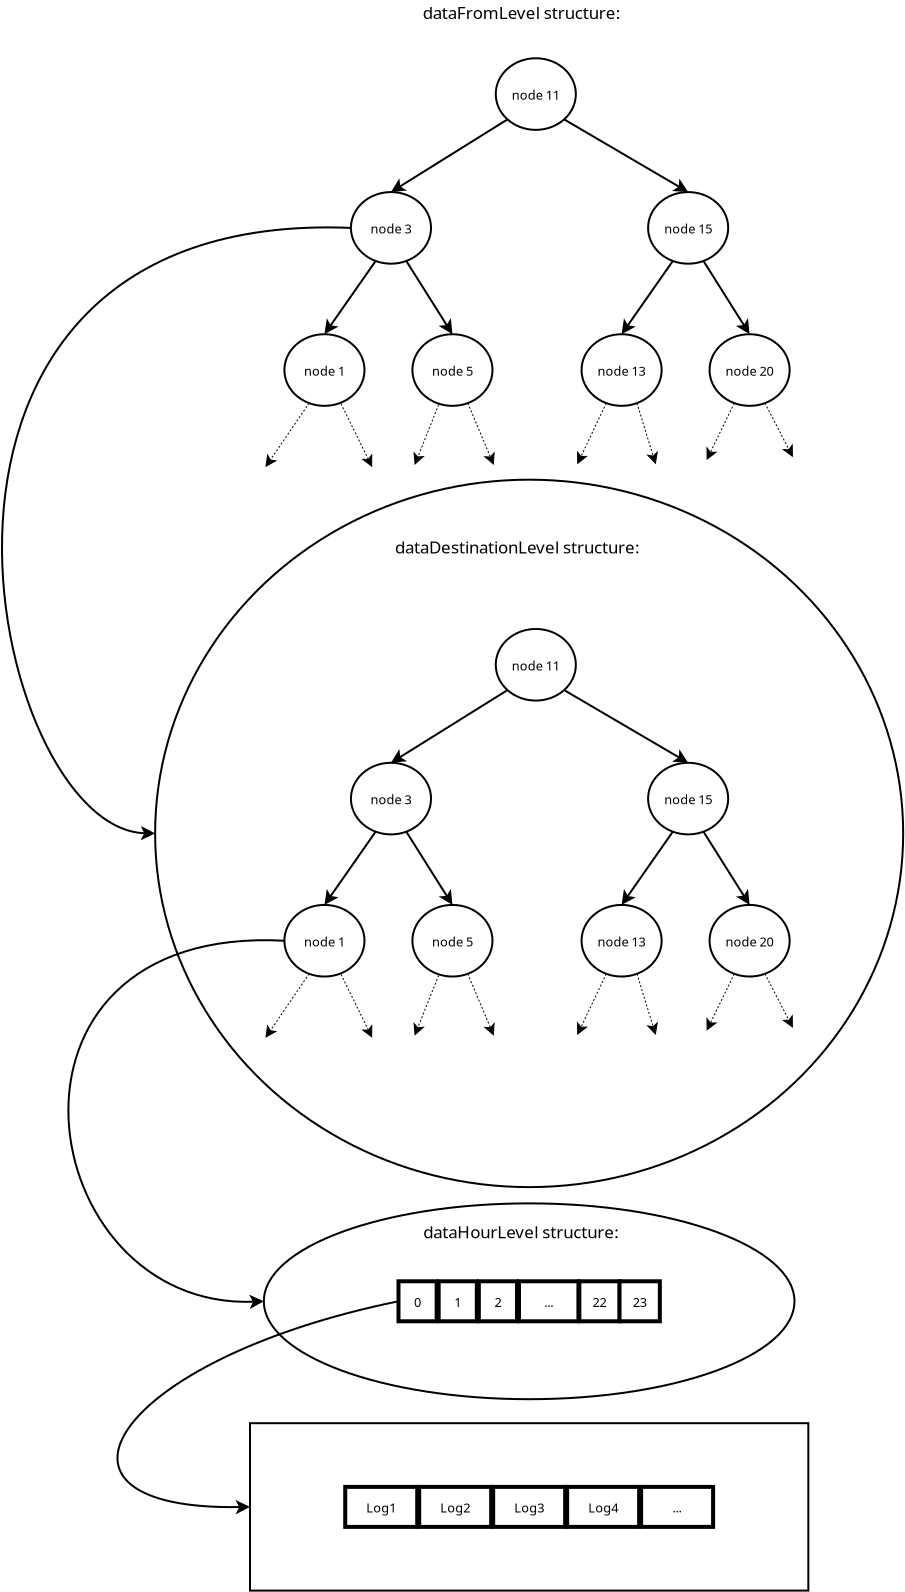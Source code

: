 <?xml version="1.0" encoding="UTF-8"?>
<dia:diagram xmlns:dia="http://www.lysator.liu.se/~alla/dia/">
  <dia:layer name="Arrière-plan" visible="true" active="true">
    <dia:object type="Standard - Text" version="1" id="O0">
      <dia:attribute name="obj_pos">
        <dia:point val="10.801,28.605"/>
      </dia:attribute>
      <dia:attribute name="obj_bb">
        <dia:rectangle val="10.801,28.01;10.801,28.758"/>
      </dia:attribute>
      <dia:attribute name="text">
        <dia:composite type="text">
          <dia:attribute name="string">
            <dia:string>##</dia:string>
          </dia:attribute>
          <dia:attribute name="font">
            <dia:font family="sans" style="0" name="Helvetica"/>
          </dia:attribute>
          <dia:attribute name="height">
            <dia:real val="0.8"/>
          </dia:attribute>
          <dia:attribute name="pos">
            <dia:point val="10.801,28.605"/>
          </dia:attribute>
          <dia:attribute name="color">
            <dia:color val="#000000"/>
          </dia:attribute>
          <dia:attribute name="alignment">
            <dia:enum val="0"/>
          </dia:attribute>
        </dia:composite>
      </dia:attribute>
      <dia:attribute name="valign">
        <dia:enum val="3"/>
      </dia:attribute>
    </dia:object>
    <dia:group>
      <dia:object type="Flowchart - Ellipse" version="0" id="O1">
        <dia:attribute name="obj_pos">
          <dia:point val="-5.827,27.326"/>
        </dia:attribute>
        <dia:attribute name="obj_bb">
          <dia:rectangle val="-5.877,27.276;31.625,62.748"/>
        </dia:attribute>
        <dia:attribute name="elem_corner">
          <dia:point val="-5.827,27.326"/>
        </dia:attribute>
        <dia:attribute name="elem_width">
          <dia:real val="37.402"/>
        </dia:attribute>
        <dia:attribute name="elem_height">
          <dia:real val="35.372"/>
        </dia:attribute>
        <dia:attribute name="show_background">
          <dia:boolean val="true"/>
        </dia:attribute>
        <dia:attribute name="padding">
          <dia:real val="0.354"/>
        </dia:attribute>
        <dia:attribute name="text">
          <dia:composite type="text">
            <dia:attribute name="string">
              <dia:string>##</dia:string>
            </dia:attribute>
            <dia:attribute name="font">
              <dia:font family="sans" style="0" name="Helvetica"/>
            </dia:attribute>
            <dia:attribute name="height">
              <dia:real val="0.8"/>
            </dia:attribute>
            <dia:attribute name="pos">
              <dia:point val="12.874,45.207"/>
            </dia:attribute>
            <dia:attribute name="color">
              <dia:color val="#000000"/>
            </dia:attribute>
            <dia:attribute name="alignment">
              <dia:enum val="1"/>
            </dia:attribute>
          </dia:composite>
        </dia:attribute>
      </dia:object>
      <dia:object type="Standard - Text" version="1" id="O2">
        <dia:attribute name="obj_pos">
          <dia:point val="6.162,31.016"/>
        </dia:attribute>
        <dia:attribute name="obj_bb">
          <dia:rectangle val="6.162,30.229;19.562,31.216"/>
        </dia:attribute>
        <dia:attribute name="text">
          <dia:composite type="text">
            <dia:attribute name="string">
              <dia:string>#dataDestinationLevel structure:#</dia:string>
            </dia:attribute>
            <dia:attribute name="font">
              <dia:font family="sans" style="0" name="Helvetica"/>
            </dia:attribute>
            <dia:attribute name="height">
              <dia:real val="1.058"/>
            </dia:attribute>
            <dia:attribute name="pos">
              <dia:point val="6.162,31.016"/>
            </dia:attribute>
            <dia:attribute name="color">
              <dia:color val="#000000"/>
            </dia:attribute>
            <dia:attribute name="alignment">
              <dia:enum val="0"/>
            </dia:attribute>
          </dia:composite>
        </dia:attribute>
        <dia:attribute name="valign">
          <dia:enum val="3"/>
        </dia:attribute>
      </dia:object>
      <dia:group>
        <dia:object type="Flowchart - Ellipse" version="0" id="O3">
          <dia:attribute name="obj_pos">
            <dia:point val="11.204,34.79"/>
          </dia:attribute>
          <dia:attribute name="obj_bb">
            <dia:rectangle val="11.153,34.74;15.258,38.421"/>
          </dia:attribute>
          <dia:attribute name="elem_corner">
            <dia:point val="11.204,34.79"/>
          </dia:attribute>
          <dia:attribute name="elem_width">
            <dia:real val="4.005"/>
          </dia:attribute>
          <dia:attribute name="elem_height">
            <dia:real val="3.581"/>
          </dia:attribute>
          <dia:attribute name="border_width">
            <dia:real val="0.1"/>
          </dia:attribute>
          <dia:attribute name="show_background">
            <dia:boolean val="true"/>
          </dia:attribute>
          <dia:attribute name="padding">
            <dia:real val="0.354"/>
          </dia:attribute>
          <dia:attribute name="text">
            <dia:composite type="text">
              <dia:attribute name="string">
                <dia:string>#node 11#</dia:string>
              </dia:attribute>
              <dia:attribute name="font">
                <dia:font family="sans" style="0" name="Helvetica"/>
              </dia:attribute>
              <dia:attribute name="height">
                <dia:real val="0.8"/>
              </dia:attribute>
              <dia:attribute name="pos">
                <dia:point val="13.206,36.775"/>
              </dia:attribute>
              <dia:attribute name="color">
                <dia:color val="#000000"/>
              </dia:attribute>
              <dia:attribute name="alignment">
                <dia:enum val="1"/>
              </dia:attribute>
            </dia:composite>
          </dia:attribute>
        </dia:object>
        <dia:object type="Flowchart - Ellipse" version="0" id="O4">
          <dia:attribute name="obj_pos">
            <dia:point val="3.963,41.481"/>
          </dia:attribute>
          <dia:attribute name="obj_bb">
            <dia:rectangle val="3.913,41.431;8.017,45.112"/>
          </dia:attribute>
          <dia:attribute name="elem_corner">
            <dia:point val="3.963,41.481"/>
          </dia:attribute>
          <dia:attribute name="elem_width">
            <dia:real val="4.005"/>
          </dia:attribute>
          <dia:attribute name="elem_height">
            <dia:real val="3.581"/>
          </dia:attribute>
          <dia:attribute name="border_width">
            <dia:real val="0.1"/>
          </dia:attribute>
          <dia:attribute name="show_background">
            <dia:boolean val="true"/>
          </dia:attribute>
          <dia:attribute name="padding">
            <dia:real val="0.354"/>
          </dia:attribute>
          <dia:attribute name="text">
            <dia:composite type="text">
              <dia:attribute name="string">
                <dia:string>#node 3#</dia:string>
              </dia:attribute>
              <dia:attribute name="font">
                <dia:font family="sans" style="0" name="Helvetica"/>
              </dia:attribute>
              <dia:attribute name="height">
                <dia:real val="0.8"/>
              </dia:attribute>
              <dia:attribute name="pos">
                <dia:point val="5.965,43.467"/>
              </dia:attribute>
              <dia:attribute name="color">
                <dia:color val="#000000"/>
              </dia:attribute>
              <dia:attribute name="alignment">
                <dia:enum val="1"/>
              </dia:attribute>
            </dia:composite>
          </dia:attribute>
        </dia:object>
        <dia:object type="Flowchart - Ellipse" version="0" id="O5">
          <dia:attribute name="obj_pos">
            <dia:point val="0.636,48.588"/>
          </dia:attribute>
          <dia:attribute name="obj_bb">
            <dia:rectangle val="0.586,48.538;4.691,52.218"/>
          </dia:attribute>
          <dia:attribute name="elem_corner">
            <dia:point val="0.636,48.588"/>
          </dia:attribute>
          <dia:attribute name="elem_width">
            <dia:real val="4.005"/>
          </dia:attribute>
          <dia:attribute name="elem_height">
            <dia:real val="3.581"/>
          </dia:attribute>
          <dia:attribute name="border_width">
            <dia:real val="0.1"/>
          </dia:attribute>
          <dia:attribute name="show_background">
            <dia:boolean val="true"/>
          </dia:attribute>
          <dia:attribute name="padding">
            <dia:real val="0.354"/>
          </dia:attribute>
          <dia:attribute name="text">
            <dia:composite type="text">
              <dia:attribute name="string">
                <dia:string>#node 1#</dia:string>
              </dia:attribute>
              <dia:attribute name="font">
                <dia:font family="sans" style="0" name="Helvetica"/>
              </dia:attribute>
              <dia:attribute name="height">
                <dia:real val="0.8"/>
              </dia:attribute>
              <dia:attribute name="pos">
                <dia:point val="2.639,50.573"/>
              </dia:attribute>
              <dia:attribute name="color">
                <dia:color val="#000000"/>
              </dia:attribute>
              <dia:attribute name="alignment">
                <dia:enum val="1"/>
              </dia:attribute>
            </dia:composite>
          </dia:attribute>
        </dia:object>
        <dia:object type="Flowchart - Ellipse" version="0" id="O6">
          <dia:attribute name="obj_pos">
            <dia:point val="7.036,48.588"/>
          </dia:attribute>
          <dia:attribute name="obj_bb">
            <dia:rectangle val="6.986,48.538;11.091,52.218"/>
          </dia:attribute>
          <dia:attribute name="elem_corner">
            <dia:point val="7.036,48.588"/>
          </dia:attribute>
          <dia:attribute name="elem_width">
            <dia:real val="4.005"/>
          </dia:attribute>
          <dia:attribute name="elem_height">
            <dia:real val="3.581"/>
          </dia:attribute>
          <dia:attribute name="border_width">
            <dia:real val="0.1"/>
          </dia:attribute>
          <dia:attribute name="show_background">
            <dia:boolean val="true"/>
          </dia:attribute>
          <dia:attribute name="padding">
            <dia:real val="0.354"/>
          </dia:attribute>
          <dia:attribute name="text">
            <dia:composite type="text">
              <dia:attribute name="string">
                <dia:string>#node 5#</dia:string>
              </dia:attribute>
              <dia:attribute name="font">
                <dia:font family="sans" style="0" name="Helvetica"/>
              </dia:attribute>
              <dia:attribute name="height">
                <dia:real val="0.8"/>
              </dia:attribute>
              <dia:attribute name="pos">
                <dia:point val="9.038,50.573"/>
              </dia:attribute>
              <dia:attribute name="color">
                <dia:color val="#000000"/>
              </dia:attribute>
              <dia:attribute name="alignment">
                <dia:enum val="1"/>
              </dia:attribute>
            </dia:composite>
          </dia:attribute>
        </dia:object>
        <dia:object type="Standard - Line" version="0" id="O7">
          <dia:attribute name="obj_pos">
            <dia:point val="5.199,44.925"/>
          </dia:attribute>
          <dia:attribute name="obj_bb">
            <dia:rectangle val="2.569,44.856;5.268,48.679"/>
          </dia:attribute>
          <dia:attribute name="conn_endpoints">
            <dia:point val="5.199,44.925"/>
            <dia:point val="2.639,48.588"/>
          </dia:attribute>
          <dia:attribute name="numcp">
            <dia:int val="1"/>
          </dia:attribute>
          <dia:attribute name="end_arrow">
            <dia:enum val="22"/>
          </dia:attribute>
          <dia:attribute name="end_arrow_length">
            <dia:real val="0.5"/>
          </dia:attribute>
          <dia:attribute name="end_arrow_width">
            <dia:real val="0.5"/>
          </dia:attribute>
          <dia:connections>
            <dia:connection handle="0" to="O4" connection="11"/>
            <dia:connection handle="1" to="O5" connection="4"/>
          </dia:connections>
        </dia:object>
        <dia:object type="Standard - Line" version="0" id="O8">
          <dia:attribute name="obj_pos">
            <dia:point val="6.731,44.925"/>
          </dia:attribute>
          <dia:attribute name="obj_bb">
            <dia:rectangle val="6.662,44.857;9.107,48.682"/>
          </dia:attribute>
          <dia:attribute name="conn_endpoints">
            <dia:point val="6.731,44.925"/>
            <dia:point val="9.038,48.588"/>
          </dia:attribute>
          <dia:attribute name="numcp">
            <dia:int val="1"/>
          </dia:attribute>
          <dia:attribute name="end_arrow">
            <dia:enum val="22"/>
          </dia:attribute>
          <dia:attribute name="end_arrow_length">
            <dia:real val="0.5"/>
          </dia:attribute>
          <dia:attribute name="end_arrow_width">
            <dia:real val="0.5"/>
          </dia:attribute>
          <dia:connections>
            <dia:connection handle="0" to="O4" connection="13"/>
            <dia:connection handle="1" to="O6" connection="4"/>
          </dia:connections>
        </dia:object>
        <dia:object type="Standard - Line" version="0" id="O9">
          <dia:attribute name="obj_pos">
            <dia:point val="11.79,37.846"/>
          </dia:attribute>
          <dia:attribute name="obj_bb">
            <dia:rectangle val="5.87,37.777;11.859,41.55"/>
          </dia:attribute>
          <dia:attribute name="conn_endpoints">
            <dia:point val="11.79,37.846"/>
            <dia:point val="5.965,41.481"/>
          </dia:attribute>
          <dia:attribute name="numcp">
            <dia:int val="1"/>
          </dia:attribute>
          <dia:attribute name="end_arrow">
            <dia:enum val="22"/>
          </dia:attribute>
          <dia:attribute name="end_arrow_length">
            <dia:real val="0.5"/>
          </dia:attribute>
          <dia:attribute name="end_arrow_width">
            <dia:real val="0.5"/>
          </dia:attribute>
          <dia:connections>
            <dia:connection handle="0" to="O3" connection="10"/>
            <dia:connection handle="1" to="O4" connection="4"/>
          </dia:connections>
        </dia:object>
        <dia:object type="Flowchart - Ellipse" version="0" id="O10">
          <dia:attribute name="obj_pos">
            <dia:point val="18.821,41.481"/>
          </dia:attribute>
          <dia:attribute name="obj_bb">
            <dia:rectangle val="18.771,41.431;22.875,45.112"/>
          </dia:attribute>
          <dia:attribute name="elem_corner">
            <dia:point val="18.821,41.481"/>
          </dia:attribute>
          <dia:attribute name="elem_width">
            <dia:real val="4.005"/>
          </dia:attribute>
          <dia:attribute name="elem_height">
            <dia:real val="3.581"/>
          </dia:attribute>
          <dia:attribute name="border_width">
            <dia:real val="0.1"/>
          </dia:attribute>
          <dia:attribute name="show_background">
            <dia:boolean val="true"/>
          </dia:attribute>
          <dia:attribute name="padding">
            <dia:real val="0.354"/>
          </dia:attribute>
          <dia:attribute name="text">
            <dia:composite type="text">
              <dia:attribute name="string">
                <dia:string>#node 15#</dia:string>
              </dia:attribute>
              <dia:attribute name="font">
                <dia:font family="sans" style="0" name="Helvetica"/>
              </dia:attribute>
              <dia:attribute name="height">
                <dia:real val="0.8"/>
              </dia:attribute>
              <dia:attribute name="pos">
                <dia:point val="20.823,43.467"/>
              </dia:attribute>
              <dia:attribute name="color">
                <dia:color val="#000000"/>
              </dia:attribute>
              <dia:attribute name="alignment">
                <dia:enum val="1"/>
              </dia:attribute>
            </dia:composite>
          </dia:attribute>
        </dia:object>
        <dia:object type="Flowchart - Ellipse" version="0" id="O11">
          <dia:attribute name="obj_pos">
            <dia:point val="15.494,48.588"/>
          </dia:attribute>
          <dia:attribute name="obj_bb">
            <dia:rectangle val="15.444,48.538;19.549,52.218"/>
          </dia:attribute>
          <dia:attribute name="elem_corner">
            <dia:point val="15.494,48.588"/>
          </dia:attribute>
          <dia:attribute name="elem_width">
            <dia:real val="4.005"/>
          </dia:attribute>
          <dia:attribute name="elem_height">
            <dia:real val="3.581"/>
          </dia:attribute>
          <dia:attribute name="border_width">
            <dia:real val="0.1"/>
          </dia:attribute>
          <dia:attribute name="show_background">
            <dia:boolean val="true"/>
          </dia:attribute>
          <dia:attribute name="padding">
            <dia:real val="0.354"/>
          </dia:attribute>
          <dia:attribute name="text">
            <dia:composite type="text">
              <dia:attribute name="string">
                <dia:string>#node 13#</dia:string>
              </dia:attribute>
              <dia:attribute name="font">
                <dia:font family="sans" style="0" name="Helvetica"/>
              </dia:attribute>
              <dia:attribute name="height">
                <dia:real val="0.8"/>
              </dia:attribute>
              <dia:attribute name="pos">
                <dia:point val="17.497,50.573"/>
              </dia:attribute>
              <dia:attribute name="color">
                <dia:color val="#000000"/>
              </dia:attribute>
              <dia:attribute name="alignment">
                <dia:enum val="1"/>
              </dia:attribute>
            </dia:composite>
          </dia:attribute>
        </dia:object>
        <dia:object type="Flowchart - Ellipse" version="0" id="O12">
          <dia:attribute name="obj_pos">
            <dia:point val="21.894,48.588"/>
          </dia:attribute>
          <dia:attribute name="obj_bb">
            <dia:rectangle val="21.844,48.538;25.949,52.218"/>
          </dia:attribute>
          <dia:attribute name="elem_corner">
            <dia:point val="21.894,48.588"/>
          </dia:attribute>
          <dia:attribute name="elem_width">
            <dia:real val="4.005"/>
          </dia:attribute>
          <dia:attribute name="elem_height">
            <dia:real val="3.581"/>
          </dia:attribute>
          <dia:attribute name="border_width">
            <dia:real val="0.1"/>
          </dia:attribute>
          <dia:attribute name="show_background">
            <dia:boolean val="true"/>
          </dia:attribute>
          <dia:attribute name="padding">
            <dia:real val="0.354"/>
          </dia:attribute>
          <dia:attribute name="text">
            <dia:composite type="text">
              <dia:attribute name="string">
                <dia:string>#node 20#</dia:string>
              </dia:attribute>
              <dia:attribute name="font">
                <dia:font family="sans" style="0" name="Helvetica"/>
              </dia:attribute>
              <dia:attribute name="height">
                <dia:real val="0.8"/>
              </dia:attribute>
              <dia:attribute name="pos">
                <dia:point val="23.896,50.573"/>
              </dia:attribute>
              <dia:attribute name="color">
                <dia:color val="#000000"/>
              </dia:attribute>
              <dia:attribute name="alignment">
                <dia:enum val="1"/>
              </dia:attribute>
            </dia:composite>
          </dia:attribute>
        </dia:object>
        <dia:object type="Standard - Line" version="0" id="O13">
          <dia:attribute name="obj_pos">
            <dia:point val="20.057,44.925"/>
          </dia:attribute>
          <dia:attribute name="obj_bb">
            <dia:rectangle val="17.427,44.856;20.126,48.679"/>
          </dia:attribute>
          <dia:attribute name="conn_endpoints">
            <dia:point val="20.057,44.925"/>
            <dia:point val="17.497,48.588"/>
          </dia:attribute>
          <dia:attribute name="numcp">
            <dia:int val="1"/>
          </dia:attribute>
          <dia:attribute name="end_arrow">
            <dia:enum val="22"/>
          </dia:attribute>
          <dia:attribute name="end_arrow_length">
            <dia:real val="0.5"/>
          </dia:attribute>
          <dia:attribute name="end_arrow_width">
            <dia:real val="0.5"/>
          </dia:attribute>
          <dia:connections>
            <dia:connection handle="0" to="O10" connection="11"/>
            <dia:connection handle="1" to="O11" connection="4"/>
          </dia:connections>
        </dia:object>
        <dia:object type="Standard - Line" version="0" id="O14">
          <dia:attribute name="obj_pos">
            <dia:point val="21.589,44.925"/>
          </dia:attribute>
          <dia:attribute name="obj_bb">
            <dia:rectangle val="21.52,44.857;23.965,48.682"/>
          </dia:attribute>
          <dia:attribute name="conn_endpoints">
            <dia:point val="21.589,44.925"/>
            <dia:point val="23.896,48.588"/>
          </dia:attribute>
          <dia:attribute name="numcp">
            <dia:int val="1"/>
          </dia:attribute>
          <dia:attribute name="end_arrow">
            <dia:enum val="22"/>
          </dia:attribute>
          <dia:attribute name="end_arrow_length">
            <dia:real val="0.5"/>
          </dia:attribute>
          <dia:attribute name="end_arrow_width">
            <dia:real val="0.5"/>
          </dia:attribute>
          <dia:connections>
            <dia:connection handle="0" to="O10" connection="13"/>
            <dia:connection handle="1" to="O12" connection="4"/>
          </dia:connections>
        </dia:object>
        <dia:object type="Standard - Line" version="0" id="O15">
          <dia:attribute name="obj_pos">
            <dia:point val="14.622,37.846"/>
          </dia:attribute>
          <dia:attribute name="obj_bb">
            <dia:rectangle val="14.553,37.778;20.919,41.55"/>
          </dia:attribute>
          <dia:attribute name="conn_endpoints">
            <dia:point val="14.622,37.846"/>
            <dia:point val="20.823,41.481"/>
          </dia:attribute>
          <dia:attribute name="numcp">
            <dia:int val="1"/>
          </dia:attribute>
          <dia:attribute name="end_arrow">
            <dia:enum val="22"/>
          </dia:attribute>
          <dia:attribute name="end_arrow_length">
            <dia:real val="0.5"/>
          </dia:attribute>
          <dia:attribute name="end_arrow_width">
            <dia:real val="0.5"/>
          </dia:attribute>
          <dia:connections>
            <dia:connection handle="0" to="O3" connection="14"/>
            <dia:connection handle="1" to="O10" connection="4"/>
          </dia:connections>
        </dia:object>
        <dia:object type="Standard - Line" version="0" id="O16">
          <dia:attribute name="obj_pos">
            <dia:point val="1.873,52.032"/>
          </dia:attribute>
          <dia:attribute name="obj_bb">
            <dia:rectangle val="-0.348,51.997;1.907,55.28"/>
          </dia:attribute>
          <dia:attribute name="conn_endpoints">
            <dia:point val="1.873,52.032"/>
            <dia:point val="-0.313,55.234"/>
          </dia:attribute>
          <dia:attribute name="numcp">
            <dia:int val="1"/>
          </dia:attribute>
          <dia:attribute name="line_width">
            <dia:real val="0.05"/>
          </dia:attribute>
          <dia:attribute name="line_style">
            <dia:enum val="4"/>
          </dia:attribute>
          <dia:attribute name="end_arrow">
            <dia:enum val="22"/>
          </dia:attribute>
          <dia:attribute name="end_arrow_length">
            <dia:real val="0.5"/>
          </dia:attribute>
          <dia:attribute name="end_arrow_width">
            <dia:real val="0.5"/>
          </dia:attribute>
          <dia:connections>
            <dia:connection handle="0" to="O5" connection="11"/>
          </dia:connections>
        </dia:object>
        <dia:object type="Standard - Line" version="0" id="O17">
          <dia:attribute name="obj_pos">
            <dia:point val="3.467,52.062"/>
          </dia:attribute>
          <dia:attribute name="obj_bb">
            <dia:rectangle val="3.433,52.029;5.064,55.284"/>
          </dia:attribute>
          <dia:attribute name="conn_endpoints">
            <dia:point val="3.467,52.062"/>
            <dia:point val="5.025,55.234"/>
          </dia:attribute>
          <dia:attribute name="numcp">
            <dia:int val="1"/>
          </dia:attribute>
          <dia:attribute name="line_width">
            <dia:real val="0.05"/>
          </dia:attribute>
          <dia:attribute name="line_style">
            <dia:enum val="4"/>
          </dia:attribute>
          <dia:attribute name="end_arrow">
            <dia:enum val="22"/>
          </dia:attribute>
          <dia:attribute name="end_arrow_length">
            <dia:real val="0.5"/>
          </dia:attribute>
          <dia:attribute name="end_arrow_width">
            <dia:real val="0.5"/>
          </dia:attribute>
          <dia:connections>
            <dia:connection handle="0" to="O5" connection="16"/>
          </dia:connections>
        </dia:object>
        <dia:object type="Standard - Line" version="0" id="O18">
          <dia:attribute name="obj_pos">
            <dia:point val="8.348,52.111"/>
          </dia:attribute>
          <dia:attribute name="obj_bb">
            <dia:rectangle val="7.064,52.078;8.38,55.18"/>
          </dia:attribute>
          <dia:attribute name="conn_endpoints">
            <dia:point val="8.348,52.111"/>
            <dia:point val="7.147,55.128"/>
          </dia:attribute>
          <dia:attribute name="numcp">
            <dia:int val="1"/>
          </dia:attribute>
          <dia:attribute name="line_width">
            <dia:real val="0.05"/>
          </dia:attribute>
          <dia:attribute name="line_style">
            <dia:enum val="4"/>
          </dia:attribute>
          <dia:attribute name="end_arrow">
            <dia:enum val="22"/>
          </dia:attribute>
          <dia:attribute name="end_arrow_length">
            <dia:real val="0.5"/>
          </dia:attribute>
          <dia:attribute name="end_arrow_width">
            <dia:real val="0.5"/>
          </dia:attribute>
          <dia:connections>
            <dia:connection handle="0" to="O6" connection="16"/>
          </dia:connections>
        </dia:object>
        <dia:object type="Standard - Line" version="0" id="O19">
          <dia:attribute name="obj_pos">
            <dia:point val="9.804,52.032"/>
          </dia:attribute>
          <dia:attribute name="obj_bb">
            <dia:rectangle val="9.772,51.999;11.178,55.179"/>
          </dia:attribute>
          <dia:attribute name="conn_endpoints">
            <dia:point val="9.804,52.032"/>
            <dia:point val="11.106,55.128"/>
          </dia:attribute>
          <dia:attribute name="numcp">
            <dia:int val="1"/>
          </dia:attribute>
          <dia:attribute name="line_width">
            <dia:real val="0.05"/>
          </dia:attribute>
          <dia:attribute name="line_style">
            <dia:enum val="4"/>
          </dia:attribute>
          <dia:attribute name="end_arrow">
            <dia:enum val="22"/>
          </dia:attribute>
          <dia:attribute name="end_arrow_length">
            <dia:real val="0.5"/>
          </dia:attribute>
          <dia:attribute name="end_arrow_width">
            <dia:real val="0.5"/>
          </dia:attribute>
          <dia:connections>
            <dia:connection handle="0" to="O6" connection="13"/>
          </dia:connections>
        </dia:object>
        <dia:object type="Standard - Line" version="0" id="O20">
          <dia:attribute name="obj_pos">
            <dia:point val="16.731,52.032"/>
          </dia:attribute>
          <dia:attribute name="obj_bb">
            <dia:rectangle val="15.232,51.999;16.764,55.143"/>
          </dia:attribute>
          <dia:attribute name="conn_endpoints">
            <dia:point val="16.731,52.032"/>
            <dia:point val="15.278,55.093"/>
          </dia:attribute>
          <dia:attribute name="numcp">
            <dia:int val="1"/>
          </dia:attribute>
          <dia:attribute name="line_width">
            <dia:real val="0.05"/>
          </dia:attribute>
          <dia:attribute name="line_style">
            <dia:enum val="4"/>
          </dia:attribute>
          <dia:attribute name="end_arrow">
            <dia:enum val="22"/>
          </dia:attribute>
          <dia:attribute name="end_arrow_length">
            <dia:real val="0.5"/>
          </dia:attribute>
          <dia:attribute name="end_arrow_width">
            <dia:real val="0.5"/>
          </dia:attribute>
          <dia:connections>
            <dia:connection handle="0" to="O11" connection="11"/>
          </dia:connections>
        </dia:object>
        <dia:object type="Standard - Line" version="0" id="O21">
          <dia:attribute name="obj_pos">
            <dia:point val="18.263,52.032"/>
          </dia:attribute>
          <dia:attribute name="obj_bb">
            <dia:rectangle val="18.232,52.001;19.332,55.146"/>
          </dia:attribute>
          <dia:attribute name="conn_endpoints">
            <dia:point val="18.263,52.032"/>
            <dia:point val="19.203,55.093"/>
          </dia:attribute>
          <dia:attribute name="numcp">
            <dia:int val="1"/>
          </dia:attribute>
          <dia:attribute name="line_width">
            <dia:real val="0.05"/>
          </dia:attribute>
          <dia:attribute name="line_style">
            <dia:enum val="4"/>
          </dia:attribute>
          <dia:attribute name="end_arrow">
            <dia:enum val="22"/>
          </dia:attribute>
          <dia:attribute name="end_arrow_length">
            <dia:real val="0.5"/>
          </dia:attribute>
          <dia:attribute name="end_arrow_width">
            <dia:real val="0.5"/>
          </dia:attribute>
          <dia:connections>
            <dia:connection handle="0" to="O11" connection="13"/>
          </dia:connections>
        </dia:object>
        <dia:object type="Standard - Line" version="0" id="O22">
          <dia:attribute name="obj_pos">
            <dia:point val="23.13,52.032"/>
          </dia:attribute>
          <dia:attribute name="obj_bb">
            <dia:rectangle val="21.706,51.998;23.163,54.931"/>
          </dia:attribute>
          <dia:attribute name="conn_endpoints">
            <dia:point val="23.13,52.032"/>
            <dia:point val="21.748,54.88"/>
          </dia:attribute>
          <dia:attribute name="numcp">
            <dia:int val="1"/>
          </dia:attribute>
          <dia:attribute name="line_width">
            <dia:real val="0.05"/>
          </dia:attribute>
          <dia:attribute name="line_style">
            <dia:enum val="4"/>
          </dia:attribute>
          <dia:attribute name="end_arrow">
            <dia:enum val="22"/>
          </dia:attribute>
          <dia:attribute name="end_arrow_length">
            <dia:real val="0.5"/>
          </dia:attribute>
          <dia:attribute name="end_arrow_width">
            <dia:real val="0.5"/>
          </dia:attribute>
          <dia:connections>
            <dia:connection handle="0" to="O12" connection="11"/>
          </dia:connections>
        </dia:object>
        <dia:object type="Standard - Line" version="0" id="O23">
          <dia:attribute name="obj_pos">
            <dia:point val="24.662,52.032"/>
          </dia:attribute>
          <dia:attribute name="obj_bb">
            <dia:rectangle val="24.629,51.998;26.096,54.789"/>
          </dia:attribute>
          <dia:attribute name="conn_endpoints">
            <dia:point val="24.662,52.032"/>
            <dia:point val="26.062,54.739"/>
          </dia:attribute>
          <dia:attribute name="numcp">
            <dia:int val="1"/>
          </dia:attribute>
          <dia:attribute name="line_width">
            <dia:real val="0.05"/>
          </dia:attribute>
          <dia:attribute name="line_style">
            <dia:enum val="4"/>
          </dia:attribute>
          <dia:attribute name="end_arrow">
            <dia:enum val="22"/>
          </dia:attribute>
          <dia:attribute name="end_arrow_length">
            <dia:real val="0.5"/>
          </dia:attribute>
          <dia:attribute name="end_arrow_width">
            <dia:real val="0.5"/>
          </dia:attribute>
          <dia:connections>
            <dia:connection handle="0" to="O12" connection="13"/>
          </dia:connections>
        </dia:object>
      </dia:group>
    </dia:group>
    <dia:group>
      <dia:object type="Flowchart - Ellipse" version="0" id="O24">
        <dia:attribute name="obj_pos">
          <dia:point val="-0.391,63.511"/>
        </dia:attribute>
        <dia:attribute name="obj_bb">
          <dia:rectangle val="-0.441,63.461;26.189,73.352"/>
        </dia:attribute>
        <dia:attribute name="elem_corner">
          <dia:point val="-0.391,63.511"/>
        </dia:attribute>
        <dia:attribute name="elem_width">
          <dia:real val="26.53"/>
        </dia:attribute>
        <dia:attribute name="elem_height">
          <dia:real val="9.791"/>
        </dia:attribute>
        <dia:attribute name="show_background">
          <dia:boolean val="true"/>
        </dia:attribute>
        <dia:attribute name="padding">
          <dia:real val="0.354"/>
        </dia:attribute>
        <dia:attribute name="text">
          <dia:composite type="text">
            <dia:attribute name="string">
              <dia:string>##</dia:string>
            </dia:attribute>
            <dia:attribute name="font">
              <dia:font family="sans" style="0" name="Helvetica"/>
            </dia:attribute>
            <dia:attribute name="height">
              <dia:real val="0.8"/>
            </dia:attribute>
            <dia:attribute name="pos">
              <dia:point val="12.874,68.601"/>
            </dia:attribute>
            <dia:attribute name="color">
              <dia:color val="#000000"/>
            </dia:attribute>
            <dia:attribute name="alignment">
              <dia:enum val="1"/>
            </dia:attribute>
          </dia:composite>
        </dia:attribute>
      </dia:object>
      <dia:object type="Standard - Text" version="1" id="O25">
        <dia:attribute name="obj_pos">
          <dia:point val="7.584,65.259"/>
        </dia:attribute>
        <dia:attribute name="obj_bb">
          <dia:rectangle val="7.584,64.471;18.164,65.459"/>
        </dia:attribute>
        <dia:attribute name="text">
          <dia:composite type="text">
            <dia:attribute name="string">
              <dia:string>#dataHourLevel structure:#</dia:string>
            </dia:attribute>
            <dia:attribute name="font">
              <dia:font family="sans" style="0" name="Helvetica"/>
            </dia:attribute>
            <dia:attribute name="height">
              <dia:real val="1.058"/>
            </dia:attribute>
            <dia:attribute name="pos">
              <dia:point val="7.584,65.259"/>
            </dia:attribute>
            <dia:attribute name="color">
              <dia:color val="#000000"/>
            </dia:attribute>
            <dia:attribute name="alignment">
              <dia:enum val="0"/>
            </dia:attribute>
          </dia:composite>
        </dia:attribute>
        <dia:attribute name="valign">
          <dia:enum val="3"/>
        </dia:attribute>
      </dia:object>
      <dia:group>
        <dia:object type="Flowchart - Box" version="0" id="O26">
          <dia:attribute name="obj_pos">
            <dia:point val="6.341,67.406"/>
          </dia:attribute>
          <dia:attribute name="obj_bb">
            <dia:rectangle val="6.241,67.306;8.349,69.506"/>
          </dia:attribute>
          <dia:attribute name="elem_corner">
            <dia:point val="6.341,67.406"/>
          </dia:attribute>
          <dia:attribute name="elem_width">
            <dia:real val="1.908"/>
          </dia:attribute>
          <dia:attribute name="elem_height">
            <dia:real val="2.0"/>
          </dia:attribute>
          <dia:attribute name="border_width">
            <dia:real val="0.2"/>
          </dia:attribute>
          <dia:attribute name="show_background">
            <dia:boolean val="true"/>
          </dia:attribute>
          <dia:attribute name="padding">
            <dia:real val="0.5"/>
          </dia:attribute>
          <dia:attribute name="text">
            <dia:composite type="text">
              <dia:attribute name="string">
                <dia:string>#0#</dia:string>
              </dia:attribute>
              <dia:attribute name="font">
                <dia:font family="sans" style="0" name="Helvetica"/>
              </dia:attribute>
              <dia:attribute name="height">
                <dia:real val="0.8"/>
              </dia:attribute>
              <dia:attribute name="pos">
                <dia:point val="7.295,68.601"/>
              </dia:attribute>
              <dia:attribute name="color">
                <dia:color val="#000000"/>
              </dia:attribute>
              <dia:attribute name="alignment">
                <dia:enum val="1"/>
              </dia:attribute>
            </dia:composite>
          </dia:attribute>
        </dia:object>
        <dia:object type="Flowchart - Box" version="0" id="O27">
          <dia:attribute name="obj_pos">
            <dia:point val="8.349,67.406"/>
          </dia:attribute>
          <dia:attribute name="obj_bb">
            <dia:rectangle val="8.249,67.306;10.358,69.506"/>
          </dia:attribute>
          <dia:attribute name="elem_corner">
            <dia:point val="8.349,67.406"/>
          </dia:attribute>
          <dia:attribute name="elem_width">
            <dia:real val="1.908"/>
          </dia:attribute>
          <dia:attribute name="elem_height">
            <dia:real val="2.0"/>
          </dia:attribute>
          <dia:attribute name="border_width">
            <dia:real val="0.2"/>
          </dia:attribute>
          <dia:attribute name="show_background">
            <dia:boolean val="true"/>
          </dia:attribute>
          <dia:attribute name="padding">
            <dia:real val="0.5"/>
          </dia:attribute>
          <dia:attribute name="text">
            <dia:composite type="text">
              <dia:attribute name="string">
                <dia:string>#1#</dia:string>
              </dia:attribute>
              <dia:attribute name="font">
                <dia:font family="sans" style="0" name="Helvetica"/>
              </dia:attribute>
              <dia:attribute name="height">
                <dia:real val="0.8"/>
              </dia:attribute>
              <dia:attribute name="pos">
                <dia:point val="9.303,68.601"/>
              </dia:attribute>
              <dia:attribute name="color">
                <dia:color val="#000000"/>
              </dia:attribute>
              <dia:attribute name="alignment">
                <dia:enum val="1"/>
              </dia:attribute>
            </dia:composite>
          </dia:attribute>
        </dia:object>
        <dia:object type="Flowchart - Box" version="0" id="O28">
          <dia:attribute name="obj_pos">
            <dia:point val="10.358,67.406"/>
          </dia:attribute>
          <dia:attribute name="obj_bb">
            <dia:rectangle val="10.258,67.306;12.366,69.506"/>
          </dia:attribute>
          <dia:attribute name="elem_corner">
            <dia:point val="10.358,67.406"/>
          </dia:attribute>
          <dia:attribute name="elem_width">
            <dia:real val="1.908"/>
          </dia:attribute>
          <dia:attribute name="elem_height">
            <dia:real val="2.0"/>
          </dia:attribute>
          <dia:attribute name="border_width">
            <dia:real val="0.2"/>
          </dia:attribute>
          <dia:attribute name="show_background">
            <dia:boolean val="true"/>
          </dia:attribute>
          <dia:attribute name="padding">
            <dia:real val="0.5"/>
          </dia:attribute>
          <dia:attribute name="text">
            <dia:composite type="text">
              <dia:attribute name="string">
                <dia:string>#2#</dia:string>
              </dia:attribute>
              <dia:attribute name="font">
                <dia:font family="sans" style="0" name="Helvetica"/>
              </dia:attribute>
              <dia:attribute name="height">
                <dia:real val="0.8"/>
              </dia:attribute>
              <dia:attribute name="pos">
                <dia:point val="11.312,68.601"/>
              </dia:attribute>
              <dia:attribute name="color">
                <dia:color val="#000000"/>
              </dia:attribute>
              <dia:attribute name="alignment">
                <dia:enum val="1"/>
              </dia:attribute>
            </dia:composite>
          </dia:attribute>
        </dia:object>
        <dia:object type="Flowchart - Box" version="0" id="O29">
          <dia:attribute name="obj_pos">
            <dia:point val="12.366,67.406"/>
          </dia:attribute>
          <dia:attribute name="obj_bb">
            <dia:rectangle val="12.266,67.306;15.438,69.506"/>
          </dia:attribute>
          <dia:attribute name="elem_corner">
            <dia:point val="12.366,67.406"/>
          </dia:attribute>
          <dia:attribute name="elem_width">
            <dia:real val="2.971"/>
          </dia:attribute>
          <dia:attribute name="elem_height">
            <dia:real val="2.0"/>
          </dia:attribute>
          <dia:attribute name="border_width">
            <dia:real val="0.2"/>
          </dia:attribute>
          <dia:attribute name="show_background">
            <dia:boolean val="true"/>
          </dia:attribute>
          <dia:attribute name="padding">
            <dia:real val="0.5"/>
          </dia:attribute>
          <dia:attribute name="text">
            <dia:composite type="text">
              <dia:attribute name="string">
                <dia:string>#...#</dia:string>
              </dia:attribute>
              <dia:attribute name="font">
                <dia:font family="sans" style="0" name="Helvetica"/>
              </dia:attribute>
              <dia:attribute name="height">
                <dia:real val="0.8"/>
              </dia:attribute>
              <dia:attribute name="pos">
                <dia:point val="13.852,68.601"/>
              </dia:attribute>
              <dia:attribute name="color">
                <dia:color val="#000000"/>
              </dia:attribute>
              <dia:attribute name="alignment">
                <dia:enum val="1"/>
              </dia:attribute>
            </dia:composite>
          </dia:attribute>
        </dia:object>
        <dia:object type="Flowchart - Box" version="0" id="O30">
          <dia:attribute name="obj_pos">
            <dia:point val="15.384,67.406"/>
          </dia:attribute>
          <dia:attribute name="obj_bb">
            <dia:rectangle val="15.284,67.306;17.499,69.506"/>
          </dia:attribute>
          <dia:attribute name="elem_corner">
            <dia:point val="15.384,67.406"/>
          </dia:attribute>
          <dia:attribute name="elem_width">
            <dia:real val="2.015"/>
          </dia:attribute>
          <dia:attribute name="elem_height">
            <dia:real val="2.0"/>
          </dia:attribute>
          <dia:attribute name="border_width">
            <dia:real val="0.2"/>
          </dia:attribute>
          <dia:attribute name="show_background">
            <dia:boolean val="true"/>
          </dia:attribute>
          <dia:attribute name="padding">
            <dia:real val="0.5"/>
          </dia:attribute>
          <dia:attribute name="text">
            <dia:composite type="text">
              <dia:attribute name="string">
                <dia:string>#22#</dia:string>
              </dia:attribute>
              <dia:attribute name="font">
                <dia:font family="sans" style="0" name="Helvetica"/>
              </dia:attribute>
              <dia:attribute name="height">
                <dia:real val="0.8"/>
              </dia:attribute>
              <dia:attribute name="pos">
                <dia:point val="16.392,68.601"/>
              </dia:attribute>
              <dia:attribute name="color">
                <dia:color val="#000000"/>
              </dia:attribute>
              <dia:attribute name="alignment">
                <dia:enum val="1"/>
              </dia:attribute>
            </dia:composite>
          </dia:attribute>
        </dia:object>
        <dia:object type="Flowchart - Box" version="0" id="O31">
          <dia:attribute name="obj_pos">
            <dia:point val="17.393,67.406"/>
          </dia:attribute>
          <dia:attribute name="obj_bb">
            <dia:rectangle val="17.293,67.306;19.508,69.506"/>
          </dia:attribute>
          <dia:attribute name="elem_corner">
            <dia:point val="17.393,67.406"/>
          </dia:attribute>
          <dia:attribute name="elem_width">
            <dia:real val="2.015"/>
          </dia:attribute>
          <dia:attribute name="elem_height">
            <dia:real val="2.0"/>
          </dia:attribute>
          <dia:attribute name="border_width">
            <dia:real val="0.2"/>
          </dia:attribute>
          <dia:attribute name="show_background">
            <dia:boolean val="true"/>
          </dia:attribute>
          <dia:attribute name="padding">
            <dia:real val="0.5"/>
          </dia:attribute>
          <dia:attribute name="text">
            <dia:composite type="text">
              <dia:attribute name="string">
                <dia:string>#23#</dia:string>
              </dia:attribute>
              <dia:attribute name="font">
                <dia:font family="sans" style="0" name="Helvetica"/>
              </dia:attribute>
              <dia:attribute name="height">
                <dia:real val="0.8"/>
              </dia:attribute>
              <dia:attribute name="pos">
                <dia:point val="18.4,68.601"/>
              </dia:attribute>
              <dia:attribute name="color">
                <dia:color val="#000000"/>
              </dia:attribute>
              <dia:attribute name="alignment">
                <dia:enum val="1"/>
              </dia:attribute>
            </dia:composite>
          </dia:attribute>
        </dia:object>
      </dia:group>
    </dia:group>
    <dia:group>
      <dia:object type="Flowchart - Box" version="0" id="O32">
        <dia:attribute name="obj_pos">
          <dia:point val="-1.084,74.502"/>
        </dia:attribute>
        <dia:attribute name="obj_bb">
          <dia:rectangle val="-1.134,74.452;26.883,82.921"/>
        </dia:attribute>
        <dia:attribute name="elem_corner">
          <dia:point val="-1.084,74.502"/>
        </dia:attribute>
        <dia:attribute name="elem_width">
          <dia:real val="27.917"/>
        </dia:attribute>
        <dia:attribute name="elem_height">
          <dia:real val="8.37"/>
        </dia:attribute>
        <dia:attribute name="show_background">
          <dia:boolean val="true"/>
        </dia:attribute>
        <dia:attribute name="padding">
          <dia:real val="0.5"/>
        </dia:attribute>
        <dia:attribute name="text">
          <dia:composite type="text">
            <dia:attribute name="string">
              <dia:string>##</dia:string>
            </dia:attribute>
            <dia:attribute name="font">
              <dia:font family="sans" style="0" name="Helvetica"/>
            </dia:attribute>
            <dia:attribute name="height">
              <dia:real val="0.8"/>
            </dia:attribute>
            <dia:attribute name="pos">
              <dia:point val="12.874,78.882"/>
            </dia:attribute>
            <dia:attribute name="color">
              <dia:color val="#000000"/>
            </dia:attribute>
            <dia:attribute name="alignment">
              <dia:enum val="1"/>
            </dia:attribute>
          </dia:composite>
        </dia:attribute>
      </dia:object>
      <dia:group>
        <dia:object type="Flowchart - Box" version="0" id="O33">
          <dia:attribute name="obj_pos">
            <dia:point val="3.678,77.686"/>
          </dia:attribute>
          <dia:attribute name="obj_bb">
            <dia:rectangle val="3.578,77.587;7.376,79.787"/>
          </dia:attribute>
          <dia:attribute name="elem_corner">
            <dia:point val="3.678,77.686"/>
          </dia:attribute>
          <dia:attribute name="elem_width">
            <dia:real val="3.599"/>
          </dia:attribute>
          <dia:attribute name="elem_height">
            <dia:real val="2.0"/>
          </dia:attribute>
          <dia:attribute name="border_width">
            <dia:real val="0.2"/>
          </dia:attribute>
          <dia:attribute name="show_background">
            <dia:boolean val="true"/>
          </dia:attribute>
          <dia:attribute name="padding">
            <dia:real val="0.5"/>
          </dia:attribute>
          <dia:attribute name="text">
            <dia:composite type="text">
              <dia:attribute name="string">
                <dia:string>#Log1#</dia:string>
              </dia:attribute>
              <dia:attribute name="font">
                <dia:font family="sans" style="0" name="Helvetica"/>
              </dia:attribute>
              <dia:attribute name="height">
                <dia:real val="0.8"/>
              </dia:attribute>
              <dia:attribute name="pos">
                <dia:point val="5.477,78.882"/>
              </dia:attribute>
              <dia:attribute name="color">
                <dia:color val="#000000"/>
              </dia:attribute>
              <dia:attribute name="alignment">
                <dia:enum val="1"/>
              </dia:attribute>
            </dia:composite>
          </dia:attribute>
        </dia:object>
        <dia:object type="Flowchart - Box" version="0" id="O34">
          <dia:attribute name="obj_pos">
            <dia:point val="7.376,77.686"/>
          </dia:attribute>
          <dia:attribute name="obj_bb">
            <dia:rectangle val="7.276,77.587;11.075,79.787"/>
          </dia:attribute>
          <dia:attribute name="elem_corner">
            <dia:point val="7.376,77.686"/>
          </dia:attribute>
          <dia:attribute name="elem_width">
            <dia:real val="3.599"/>
          </dia:attribute>
          <dia:attribute name="elem_height">
            <dia:real val="2.0"/>
          </dia:attribute>
          <dia:attribute name="border_width">
            <dia:real val="0.2"/>
          </dia:attribute>
          <dia:attribute name="show_background">
            <dia:boolean val="true"/>
          </dia:attribute>
          <dia:attribute name="padding">
            <dia:real val="0.5"/>
          </dia:attribute>
          <dia:attribute name="text">
            <dia:composite type="text">
              <dia:attribute name="string">
                <dia:string>#Log2#</dia:string>
              </dia:attribute>
              <dia:attribute name="font">
                <dia:font family="sans" style="0" name="Helvetica"/>
              </dia:attribute>
              <dia:attribute name="height">
                <dia:real val="0.8"/>
              </dia:attribute>
              <dia:attribute name="pos">
                <dia:point val="9.176,78.882"/>
              </dia:attribute>
              <dia:attribute name="color">
                <dia:color val="#000000"/>
              </dia:attribute>
              <dia:attribute name="alignment">
                <dia:enum val="1"/>
              </dia:attribute>
            </dia:composite>
          </dia:attribute>
        </dia:object>
        <dia:object type="Flowchart - Box" version="0" id="O35">
          <dia:attribute name="obj_pos">
            <dia:point val="11.075,77.686"/>
          </dia:attribute>
          <dia:attribute name="obj_bb">
            <dia:rectangle val="10.975,77.587;14.774,79.787"/>
          </dia:attribute>
          <dia:attribute name="elem_corner">
            <dia:point val="11.075,77.686"/>
          </dia:attribute>
          <dia:attribute name="elem_width">
            <dia:real val="3.599"/>
          </dia:attribute>
          <dia:attribute name="elem_height">
            <dia:real val="2.0"/>
          </dia:attribute>
          <dia:attribute name="border_width">
            <dia:real val="0.2"/>
          </dia:attribute>
          <dia:attribute name="show_background">
            <dia:boolean val="true"/>
          </dia:attribute>
          <dia:attribute name="padding">
            <dia:real val="0.5"/>
          </dia:attribute>
          <dia:attribute name="text">
            <dia:composite type="text">
              <dia:attribute name="string">
                <dia:string>#Log3#</dia:string>
              </dia:attribute>
              <dia:attribute name="font">
                <dia:font family="sans" style="0" name="Helvetica"/>
              </dia:attribute>
              <dia:attribute name="height">
                <dia:real val="0.8"/>
              </dia:attribute>
              <dia:attribute name="pos">
                <dia:point val="12.874,78.882"/>
              </dia:attribute>
              <dia:attribute name="color">
                <dia:color val="#000000"/>
              </dia:attribute>
              <dia:attribute name="alignment">
                <dia:enum val="1"/>
              </dia:attribute>
            </dia:composite>
          </dia:attribute>
        </dia:object>
        <dia:object type="Flowchart - Box" version="0" id="O36">
          <dia:attribute name="obj_pos">
            <dia:point val="14.774,77.686"/>
          </dia:attribute>
          <dia:attribute name="obj_bb">
            <dia:rectangle val="14.674,77.587;18.472,79.787"/>
          </dia:attribute>
          <dia:attribute name="elem_corner">
            <dia:point val="14.774,77.686"/>
          </dia:attribute>
          <dia:attribute name="elem_width">
            <dia:real val="3.599"/>
          </dia:attribute>
          <dia:attribute name="elem_height">
            <dia:real val="2.0"/>
          </dia:attribute>
          <dia:attribute name="border_width">
            <dia:real val="0.2"/>
          </dia:attribute>
          <dia:attribute name="show_background">
            <dia:boolean val="true"/>
          </dia:attribute>
          <dia:attribute name="padding">
            <dia:real val="0.5"/>
          </dia:attribute>
          <dia:attribute name="text">
            <dia:composite type="text">
              <dia:attribute name="string">
                <dia:string>#Log4#</dia:string>
              </dia:attribute>
              <dia:attribute name="font">
                <dia:font family="sans" style="0" name="Helvetica"/>
              </dia:attribute>
              <dia:attribute name="height">
                <dia:real val="0.8"/>
              </dia:attribute>
              <dia:attribute name="pos">
                <dia:point val="16.573,78.882"/>
              </dia:attribute>
              <dia:attribute name="color">
                <dia:color val="#000000"/>
              </dia:attribute>
              <dia:attribute name="alignment">
                <dia:enum val="1"/>
              </dia:attribute>
            </dia:composite>
          </dia:attribute>
        </dia:object>
        <dia:object type="Flowchart - Box" version="0" id="O37">
          <dia:attribute name="obj_pos">
            <dia:point val="18.472,77.686"/>
          </dia:attribute>
          <dia:attribute name="obj_bb">
            <dia:rectangle val="18.372,77.587;22.171,79.787"/>
          </dia:attribute>
          <dia:attribute name="elem_corner">
            <dia:point val="18.472,77.686"/>
          </dia:attribute>
          <dia:attribute name="elem_width">
            <dia:real val="3.599"/>
          </dia:attribute>
          <dia:attribute name="elem_height">
            <dia:real val="2.0"/>
          </dia:attribute>
          <dia:attribute name="border_width">
            <dia:real val="0.2"/>
          </dia:attribute>
          <dia:attribute name="show_background">
            <dia:boolean val="true"/>
          </dia:attribute>
          <dia:attribute name="padding">
            <dia:real val="0.5"/>
          </dia:attribute>
          <dia:attribute name="text">
            <dia:composite type="text">
              <dia:attribute name="string">
                <dia:string>#...#</dia:string>
              </dia:attribute>
              <dia:attribute name="font">
                <dia:font family="sans" style="0" name="Helvetica"/>
              </dia:attribute>
              <dia:attribute name="height">
                <dia:real val="0.8"/>
              </dia:attribute>
              <dia:attribute name="pos">
                <dia:point val="20.271,78.882"/>
              </dia:attribute>
              <dia:attribute name="color">
                <dia:color val="#000000"/>
              </dia:attribute>
              <dia:attribute name="alignment">
                <dia:enum val="1"/>
              </dia:attribute>
            </dia:composite>
          </dia:attribute>
        </dia:object>
      </dia:group>
    </dia:group>
    <dia:group>
      <dia:object type="Standard - Text" version="1" id="O38">
        <dia:attribute name="obj_pos">
          <dia:point val="7.555,4.297"/>
        </dia:attribute>
        <dia:attribute name="obj_bb">
          <dia:rectangle val="7.555,3.51;18.193,4.497"/>
        </dia:attribute>
        <dia:attribute name="text">
          <dia:composite type="text">
            <dia:attribute name="string">
              <dia:string>#dataFromLevel structure:#</dia:string>
            </dia:attribute>
            <dia:attribute name="font">
              <dia:font family="sans" style="0" name="Helvetica"/>
            </dia:attribute>
            <dia:attribute name="height">
              <dia:real val="1.058"/>
            </dia:attribute>
            <dia:attribute name="pos">
              <dia:point val="7.555,4.297"/>
            </dia:attribute>
            <dia:attribute name="color">
              <dia:color val="#000000"/>
            </dia:attribute>
            <dia:attribute name="alignment">
              <dia:enum val="0"/>
            </dia:attribute>
          </dia:composite>
        </dia:attribute>
        <dia:attribute name="valign">
          <dia:enum val="3"/>
        </dia:attribute>
      </dia:object>
      <dia:group>
        <dia:object type="Flowchart - Ellipse" version="0" id="O39">
          <dia:attribute name="obj_pos">
            <dia:point val="11.204,6.255"/>
          </dia:attribute>
          <dia:attribute name="obj_bb">
            <dia:rectangle val="11.153,6.205;15.258,9.886"/>
          </dia:attribute>
          <dia:attribute name="elem_corner">
            <dia:point val="11.204,6.255"/>
          </dia:attribute>
          <dia:attribute name="elem_width">
            <dia:real val="4.005"/>
          </dia:attribute>
          <dia:attribute name="elem_height">
            <dia:real val="3.581"/>
          </dia:attribute>
          <dia:attribute name="border_width">
            <dia:real val="0.1"/>
          </dia:attribute>
          <dia:attribute name="show_background">
            <dia:boolean val="true"/>
          </dia:attribute>
          <dia:attribute name="padding">
            <dia:real val="0.354"/>
          </dia:attribute>
          <dia:attribute name="text">
            <dia:composite type="text">
              <dia:attribute name="string">
                <dia:string>#node 11#</dia:string>
              </dia:attribute>
              <dia:attribute name="font">
                <dia:font family="sans" style="0" name="Helvetica"/>
              </dia:attribute>
              <dia:attribute name="height">
                <dia:real val="0.8"/>
              </dia:attribute>
              <dia:attribute name="pos">
                <dia:point val="13.206,8.24"/>
              </dia:attribute>
              <dia:attribute name="color">
                <dia:color val="#000000"/>
              </dia:attribute>
              <dia:attribute name="alignment">
                <dia:enum val="1"/>
              </dia:attribute>
            </dia:composite>
          </dia:attribute>
        </dia:object>
        <dia:object type="Flowchart - Ellipse" version="0" id="O40">
          <dia:attribute name="obj_pos">
            <dia:point val="3.963,12.946"/>
          </dia:attribute>
          <dia:attribute name="obj_bb">
            <dia:rectangle val="3.913,12.896;8.017,16.577"/>
          </dia:attribute>
          <dia:attribute name="elem_corner">
            <dia:point val="3.963,12.946"/>
          </dia:attribute>
          <dia:attribute name="elem_width">
            <dia:real val="4.005"/>
          </dia:attribute>
          <dia:attribute name="elem_height">
            <dia:real val="3.581"/>
          </dia:attribute>
          <dia:attribute name="border_width">
            <dia:real val="0.1"/>
          </dia:attribute>
          <dia:attribute name="show_background">
            <dia:boolean val="true"/>
          </dia:attribute>
          <dia:attribute name="padding">
            <dia:real val="0.354"/>
          </dia:attribute>
          <dia:attribute name="text">
            <dia:composite type="text">
              <dia:attribute name="string">
                <dia:string>#node 3#</dia:string>
              </dia:attribute>
              <dia:attribute name="font">
                <dia:font family="sans" style="0" name="Helvetica"/>
              </dia:attribute>
              <dia:attribute name="height">
                <dia:real val="0.8"/>
              </dia:attribute>
              <dia:attribute name="pos">
                <dia:point val="5.965,14.932"/>
              </dia:attribute>
              <dia:attribute name="color">
                <dia:color val="#000000"/>
              </dia:attribute>
              <dia:attribute name="alignment">
                <dia:enum val="1"/>
              </dia:attribute>
            </dia:composite>
          </dia:attribute>
        </dia:object>
        <dia:object type="Flowchart - Ellipse" version="0" id="O41">
          <dia:attribute name="obj_pos">
            <dia:point val="0.636,20.053"/>
          </dia:attribute>
          <dia:attribute name="obj_bb">
            <dia:rectangle val="0.586,20.003;4.691,23.683"/>
          </dia:attribute>
          <dia:attribute name="elem_corner">
            <dia:point val="0.636,20.053"/>
          </dia:attribute>
          <dia:attribute name="elem_width">
            <dia:real val="4.005"/>
          </dia:attribute>
          <dia:attribute name="elem_height">
            <dia:real val="3.581"/>
          </dia:attribute>
          <dia:attribute name="border_width">
            <dia:real val="0.1"/>
          </dia:attribute>
          <dia:attribute name="show_background">
            <dia:boolean val="true"/>
          </dia:attribute>
          <dia:attribute name="padding">
            <dia:real val="0.354"/>
          </dia:attribute>
          <dia:attribute name="text">
            <dia:composite type="text">
              <dia:attribute name="string">
                <dia:string>#node 1#</dia:string>
              </dia:attribute>
              <dia:attribute name="font">
                <dia:font family="sans" style="0" name="Helvetica"/>
              </dia:attribute>
              <dia:attribute name="height">
                <dia:real val="0.8"/>
              </dia:attribute>
              <dia:attribute name="pos">
                <dia:point val="2.639,22.038"/>
              </dia:attribute>
              <dia:attribute name="color">
                <dia:color val="#000000"/>
              </dia:attribute>
              <dia:attribute name="alignment">
                <dia:enum val="1"/>
              </dia:attribute>
            </dia:composite>
          </dia:attribute>
        </dia:object>
        <dia:object type="Flowchart - Ellipse" version="0" id="O42">
          <dia:attribute name="obj_pos">
            <dia:point val="7.036,20.053"/>
          </dia:attribute>
          <dia:attribute name="obj_bb">
            <dia:rectangle val="6.986,20.003;11.091,23.683"/>
          </dia:attribute>
          <dia:attribute name="elem_corner">
            <dia:point val="7.036,20.053"/>
          </dia:attribute>
          <dia:attribute name="elem_width">
            <dia:real val="4.005"/>
          </dia:attribute>
          <dia:attribute name="elem_height">
            <dia:real val="3.581"/>
          </dia:attribute>
          <dia:attribute name="border_width">
            <dia:real val="0.1"/>
          </dia:attribute>
          <dia:attribute name="show_background">
            <dia:boolean val="true"/>
          </dia:attribute>
          <dia:attribute name="padding">
            <dia:real val="0.354"/>
          </dia:attribute>
          <dia:attribute name="text">
            <dia:composite type="text">
              <dia:attribute name="string">
                <dia:string>#node 5#</dia:string>
              </dia:attribute>
              <dia:attribute name="font">
                <dia:font family="sans" style="0" name="Helvetica"/>
              </dia:attribute>
              <dia:attribute name="height">
                <dia:real val="0.8"/>
              </dia:attribute>
              <dia:attribute name="pos">
                <dia:point val="9.038,22.038"/>
              </dia:attribute>
              <dia:attribute name="color">
                <dia:color val="#000000"/>
              </dia:attribute>
              <dia:attribute name="alignment">
                <dia:enum val="1"/>
              </dia:attribute>
            </dia:composite>
          </dia:attribute>
        </dia:object>
        <dia:object type="Standard - Line" version="0" id="O43">
          <dia:attribute name="obj_pos">
            <dia:point val="5.199,16.39"/>
          </dia:attribute>
          <dia:attribute name="obj_bb">
            <dia:rectangle val="2.569,16.321;5.268,20.144"/>
          </dia:attribute>
          <dia:attribute name="conn_endpoints">
            <dia:point val="5.199,16.39"/>
            <dia:point val="2.639,20.053"/>
          </dia:attribute>
          <dia:attribute name="numcp">
            <dia:int val="1"/>
          </dia:attribute>
          <dia:attribute name="end_arrow">
            <dia:enum val="22"/>
          </dia:attribute>
          <dia:attribute name="end_arrow_length">
            <dia:real val="0.5"/>
          </dia:attribute>
          <dia:attribute name="end_arrow_width">
            <dia:real val="0.5"/>
          </dia:attribute>
          <dia:connections>
            <dia:connection handle="0" to="O40" connection="11"/>
            <dia:connection handle="1" to="O41" connection="4"/>
          </dia:connections>
        </dia:object>
        <dia:object type="Standard - Line" version="0" id="O44">
          <dia:attribute name="obj_pos">
            <dia:point val="6.731,16.39"/>
          </dia:attribute>
          <dia:attribute name="obj_bb">
            <dia:rectangle val="6.662,16.322;9.107,20.147"/>
          </dia:attribute>
          <dia:attribute name="conn_endpoints">
            <dia:point val="6.731,16.39"/>
            <dia:point val="9.038,20.053"/>
          </dia:attribute>
          <dia:attribute name="numcp">
            <dia:int val="1"/>
          </dia:attribute>
          <dia:attribute name="end_arrow">
            <dia:enum val="22"/>
          </dia:attribute>
          <dia:attribute name="end_arrow_length">
            <dia:real val="0.5"/>
          </dia:attribute>
          <dia:attribute name="end_arrow_width">
            <dia:real val="0.5"/>
          </dia:attribute>
          <dia:connections>
            <dia:connection handle="0" to="O40" connection="13"/>
            <dia:connection handle="1" to="O42" connection="4"/>
          </dia:connections>
        </dia:object>
        <dia:object type="Standard - Line" version="0" id="O45">
          <dia:attribute name="obj_pos">
            <dia:point val="11.79,9.311"/>
          </dia:attribute>
          <dia:attribute name="obj_bb">
            <dia:rectangle val="5.87,9.242;11.859,13.015"/>
          </dia:attribute>
          <dia:attribute name="conn_endpoints">
            <dia:point val="11.79,9.311"/>
            <dia:point val="5.965,12.946"/>
          </dia:attribute>
          <dia:attribute name="numcp">
            <dia:int val="1"/>
          </dia:attribute>
          <dia:attribute name="end_arrow">
            <dia:enum val="22"/>
          </dia:attribute>
          <dia:attribute name="end_arrow_length">
            <dia:real val="0.5"/>
          </dia:attribute>
          <dia:attribute name="end_arrow_width">
            <dia:real val="0.5"/>
          </dia:attribute>
          <dia:connections>
            <dia:connection handle="0" to="O39" connection="10"/>
            <dia:connection handle="1" to="O40" connection="4"/>
          </dia:connections>
        </dia:object>
        <dia:object type="Flowchart - Ellipse" version="0" id="O46">
          <dia:attribute name="obj_pos">
            <dia:point val="18.821,12.946"/>
          </dia:attribute>
          <dia:attribute name="obj_bb">
            <dia:rectangle val="18.771,12.896;22.875,16.577"/>
          </dia:attribute>
          <dia:attribute name="elem_corner">
            <dia:point val="18.821,12.946"/>
          </dia:attribute>
          <dia:attribute name="elem_width">
            <dia:real val="4.005"/>
          </dia:attribute>
          <dia:attribute name="elem_height">
            <dia:real val="3.581"/>
          </dia:attribute>
          <dia:attribute name="border_width">
            <dia:real val="0.1"/>
          </dia:attribute>
          <dia:attribute name="show_background">
            <dia:boolean val="true"/>
          </dia:attribute>
          <dia:attribute name="padding">
            <dia:real val="0.354"/>
          </dia:attribute>
          <dia:attribute name="text">
            <dia:composite type="text">
              <dia:attribute name="string">
                <dia:string>#node 15#</dia:string>
              </dia:attribute>
              <dia:attribute name="font">
                <dia:font family="sans" style="0" name="Helvetica"/>
              </dia:attribute>
              <dia:attribute name="height">
                <dia:real val="0.8"/>
              </dia:attribute>
              <dia:attribute name="pos">
                <dia:point val="20.823,14.932"/>
              </dia:attribute>
              <dia:attribute name="color">
                <dia:color val="#000000"/>
              </dia:attribute>
              <dia:attribute name="alignment">
                <dia:enum val="1"/>
              </dia:attribute>
            </dia:composite>
          </dia:attribute>
        </dia:object>
        <dia:object type="Flowchart - Ellipse" version="0" id="O47">
          <dia:attribute name="obj_pos">
            <dia:point val="15.494,20.053"/>
          </dia:attribute>
          <dia:attribute name="obj_bb">
            <dia:rectangle val="15.444,20.003;19.549,23.683"/>
          </dia:attribute>
          <dia:attribute name="elem_corner">
            <dia:point val="15.494,20.053"/>
          </dia:attribute>
          <dia:attribute name="elem_width">
            <dia:real val="4.005"/>
          </dia:attribute>
          <dia:attribute name="elem_height">
            <dia:real val="3.581"/>
          </dia:attribute>
          <dia:attribute name="border_width">
            <dia:real val="0.1"/>
          </dia:attribute>
          <dia:attribute name="show_background">
            <dia:boolean val="true"/>
          </dia:attribute>
          <dia:attribute name="padding">
            <dia:real val="0.354"/>
          </dia:attribute>
          <dia:attribute name="text">
            <dia:composite type="text">
              <dia:attribute name="string">
                <dia:string>#node 13#</dia:string>
              </dia:attribute>
              <dia:attribute name="font">
                <dia:font family="sans" style="0" name="Helvetica"/>
              </dia:attribute>
              <dia:attribute name="height">
                <dia:real val="0.8"/>
              </dia:attribute>
              <dia:attribute name="pos">
                <dia:point val="17.497,22.038"/>
              </dia:attribute>
              <dia:attribute name="color">
                <dia:color val="#000000"/>
              </dia:attribute>
              <dia:attribute name="alignment">
                <dia:enum val="1"/>
              </dia:attribute>
            </dia:composite>
          </dia:attribute>
        </dia:object>
        <dia:object type="Flowchart - Ellipse" version="0" id="O48">
          <dia:attribute name="obj_pos">
            <dia:point val="21.894,20.053"/>
          </dia:attribute>
          <dia:attribute name="obj_bb">
            <dia:rectangle val="21.844,20.003;25.949,23.683"/>
          </dia:attribute>
          <dia:attribute name="elem_corner">
            <dia:point val="21.894,20.053"/>
          </dia:attribute>
          <dia:attribute name="elem_width">
            <dia:real val="4.005"/>
          </dia:attribute>
          <dia:attribute name="elem_height">
            <dia:real val="3.581"/>
          </dia:attribute>
          <dia:attribute name="border_width">
            <dia:real val="0.1"/>
          </dia:attribute>
          <dia:attribute name="show_background">
            <dia:boolean val="true"/>
          </dia:attribute>
          <dia:attribute name="padding">
            <dia:real val="0.354"/>
          </dia:attribute>
          <dia:attribute name="text">
            <dia:composite type="text">
              <dia:attribute name="string">
                <dia:string>#node 20#</dia:string>
              </dia:attribute>
              <dia:attribute name="font">
                <dia:font family="sans" style="0" name="Helvetica"/>
              </dia:attribute>
              <dia:attribute name="height">
                <dia:real val="0.8"/>
              </dia:attribute>
              <dia:attribute name="pos">
                <dia:point val="23.896,22.038"/>
              </dia:attribute>
              <dia:attribute name="color">
                <dia:color val="#000000"/>
              </dia:attribute>
              <dia:attribute name="alignment">
                <dia:enum val="1"/>
              </dia:attribute>
            </dia:composite>
          </dia:attribute>
        </dia:object>
        <dia:object type="Standard - Line" version="0" id="O49">
          <dia:attribute name="obj_pos">
            <dia:point val="20.057,16.39"/>
          </dia:attribute>
          <dia:attribute name="obj_bb">
            <dia:rectangle val="17.427,16.321;20.126,20.144"/>
          </dia:attribute>
          <dia:attribute name="conn_endpoints">
            <dia:point val="20.057,16.39"/>
            <dia:point val="17.497,20.053"/>
          </dia:attribute>
          <dia:attribute name="numcp">
            <dia:int val="1"/>
          </dia:attribute>
          <dia:attribute name="end_arrow">
            <dia:enum val="22"/>
          </dia:attribute>
          <dia:attribute name="end_arrow_length">
            <dia:real val="0.5"/>
          </dia:attribute>
          <dia:attribute name="end_arrow_width">
            <dia:real val="0.5"/>
          </dia:attribute>
          <dia:connections>
            <dia:connection handle="0" to="O46" connection="11"/>
            <dia:connection handle="1" to="O47" connection="4"/>
          </dia:connections>
        </dia:object>
        <dia:object type="Standard - Line" version="0" id="O50">
          <dia:attribute name="obj_pos">
            <dia:point val="21.589,16.39"/>
          </dia:attribute>
          <dia:attribute name="obj_bb">
            <dia:rectangle val="21.52,16.322;23.965,20.147"/>
          </dia:attribute>
          <dia:attribute name="conn_endpoints">
            <dia:point val="21.589,16.39"/>
            <dia:point val="23.896,20.053"/>
          </dia:attribute>
          <dia:attribute name="numcp">
            <dia:int val="1"/>
          </dia:attribute>
          <dia:attribute name="end_arrow">
            <dia:enum val="22"/>
          </dia:attribute>
          <dia:attribute name="end_arrow_length">
            <dia:real val="0.5"/>
          </dia:attribute>
          <dia:attribute name="end_arrow_width">
            <dia:real val="0.5"/>
          </dia:attribute>
          <dia:connections>
            <dia:connection handle="0" to="O46" connection="13"/>
            <dia:connection handle="1" to="O48" connection="4"/>
          </dia:connections>
        </dia:object>
        <dia:object type="Standard - Line" version="0" id="O51">
          <dia:attribute name="obj_pos">
            <dia:point val="14.622,9.311"/>
          </dia:attribute>
          <dia:attribute name="obj_bb">
            <dia:rectangle val="14.553,9.243;20.919,13.015"/>
          </dia:attribute>
          <dia:attribute name="conn_endpoints">
            <dia:point val="14.622,9.311"/>
            <dia:point val="20.823,12.946"/>
          </dia:attribute>
          <dia:attribute name="numcp">
            <dia:int val="1"/>
          </dia:attribute>
          <dia:attribute name="end_arrow">
            <dia:enum val="22"/>
          </dia:attribute>
          <dia:attribute name="end_arrow_length">
            <dia:real val="0.5"/>
          </dia:attribute>
          <dia:attribute name="end_arrow_width">
            <dia:real val="0.5"/>
          </dia:attribute>
          <dia:connections>
            <dia:connection handle="0" to="O39" connection="14"/>
            <dia:connection handle="1" to="O46" connection="4"/>
          </dia:connections>
        </dia:object>
        <dia:object type="Standard - Line" version="0" id="O52">
          <dia:attribute name="obj_pos">
            <dia:point val="1.873,23.497"/>
          </dia:attribute>
          <dia:attribute name="obj_bb">
            <dia:rectangle val="-0.348,23.462;1.907,26.745"/>
          </dia:attribute>
          <dia:attribute name="conn_endpoints">
            <dia:point val="1.873,23.497"/>
            <dia:point val="-0.313,26.699"/>
          </dia:attribute>
          <dia:attribute name="numcp">
            <dia:int val="1"/>
          </dia:attribute>
          <dia:attribute name="line_width">
            <dia:real val="0.05"/>
          </dia:attribute>
          <dia:attribute name="line_style">
            <dia:enum val="4"/>
          </dia:attribute>
          <dia:attribute name="end_arrow">
            <dia:enum val="22"/>
          </dia:attribute>
          <dia:attribute name="end_arrow_length">
            <dia:real val="0.5"/>
          </dia:attribute>
          <dia:attribute name="end_arrow_width">
            <dia:real val="0.5"/>
          </dia:attribute>
          <dia:connections>
            <dia:connection handle="0" to="O41" connection="11"/>
          </dia:connections>
        </dia:object>
        <dia:object type="Standard - Line" version="0" id="O53">
          <dia:attribute name="obj_pos">
            <dia:point val="3.467,23.527"/>
          </dia:attribute>
          <dia:attribute name="obj_bb">
            <dia:rectangle val="3.433,23.494;5.064,26.749"/>
          </dia:attribute>
          <dia:attribute name="conn_endpoints">
            <dia:point val="3.467,23.527"/>
            <dia:point val="5.025,26.699"/>
          </dia:attribute>
          <dia:attribute name="numcp">
            <dia:int val="1"/>
          </dia:attribute>
          <dia:attribute name="line_width">
            <dia:real val="0.05"/>
          </dia:attribute>
          <dia:attribute name="line_style">
            <dia:enum val="4"/>
          </dia:attribute>
          <dia:attribute name="end_arrow">
            <dia:enum val="22"/>
          </dia:attribute>
          <dia:attribute name="end_arrow_length">
            <dia:real val="0.5"/>
          </dia:attribute>
          <dia:attribute name="end_arrow_width">
            <dia:real val="0.5"/>
          </dia:attribute>
          <dia:connections>
            <dia:connection handle="0" to="O41" connection="16"/>
          </dia:connections>
        </dia:object>
        <dia:object type="Standard - Line" version="0" id="O54">
          <dia:attribute name="obj_pos">
            <dia:point val="8.348,23.576"/>
          </dia:attribute>
          <dia:attribute name="obj_bb">
            <dia:rectangle val="7.064,23.544;8.38,26.645"/>
          </dia:attribute>
          <dia:attribute name="conn_endpoints">
            <dia:point val="8.348,23.576"/>
            <dia:point val="7.147,26.593"/>
          </dia:attribute>
          <dia:attribute name="numcp">
            <dia:int val="1"/>
          </dia:attribute>
          <dia:attribute name="line_width">
            <dia:real val="0.05"/>
          </dia:attribute>
          <dia:attribute name="line_style">
            <dia:enum val="4"/>
          </dia:attribute>
          <dia:attribute name="end_arrow">
            <dia:enum val="22"/>
          </dia:attribute>
          <dia:attribute name="end_arrow_length">
            <dia:real val="0.5"/>
          </dia:attribute>
          <dia:attribute name="end_arrow_width">
            <dia:real val="0.5"/>
          </dia:attribute>
          <dia:connections>
            <dia:connection handle="0" to="O42" connection="16"/>
          </dia:connections>
        </dia:object>
        <dia:object type="Standard - Line" version="0" id="O55">
          <dia:attribute name="obj_pos">
            <dia:point val="9.804,23.497"/>
          </dia:attribute>
          <dia:attribute name="obj_bb">
            <dia:rectangle val="9.772,23.464;11.178,26.644"/>
          </dia:attribute>
          <dia:attribute name="conn_endpoints">
            <dia:point val="9.804,23.497"/>
            <dia:point val="11.106,26.593"/>
          </dia:attribute>
          <dia:attribute name="numcp">
            <dia:int val="1"/>
          </dia:attribute>
          <dia:attribute name="line_width">
            <dia:real val="0.05"/>
          </dia:attribute>
          <dia:attribute name="line_style">
            <dia:enum val="4"/>
          </dia:attribute>
          <dia:attribute name="end_arrow">
            <dia:enum val="22"/>
          </dia:attribute>
          <dia:attribute name="end_arrow_length">
            <dia:real val="0.5"/>
          </dia:attribute>
          <dia:attribute name="end_arrow_width">
            <dia:real val="0.5"/>
          </dia:attribute>
          <dia:connections>
            <dia:connection handle="0" to="O42" connection="13"/>
          </dia:connections>
        </dia:object>
        <dia:object type="Standard - Line" version="0" id="O56">
          <dia:attribute name="obj_pos">
            <dia:point val="16.731,23.497"/>
          </dia:attribute>
          <dia:attribute name="obj_bb">
            <dia:rectangle val="15.232,23.464;16.764,26.608"/>
          </dia:attribute>
          <dia:attribute name="conn_endpoints">
            <dia:point val="16.731,23.497"/>
            <dia:point val="15.278,26.558"/>
          </dia:attribute>
          <dia:attribute name="numcp">
            <dia:int val="1"/>
          </dia:attribute>
          <dia:attribute name="line_width">
            <dia:real val="0.05"/>
          </dia:attribute>
          <dia:attribute name="line_style">
            <dia:enum val="4"/>
          </dia:attribute>
          <dia:attribute name="end_arrow">
            <dia:enum val="22"/>
          </dia:attribute>
          <dia:attribute name="end_arrow_length">
            <dia:real val="0.5"/>
          </dia:attribute>
          <dia:attribute name="end_arrow_width">
            <dia:real val="0.5"/>
          </dia:attribute>
          <dia:connections>
            <dia:connection handle="0" to="O47" connection="11"/>
          </dia:connections>
        </dia:object>
        <dia:object type="Standard - Line" version="0" id="O57">
          <dia:attribute name="obj_pos">
            <dia:point val="18.263,23.497"/>
          </dia:attribute>
          <dia:attribute name="obj_bb">
            <dia:rectangle val="18.232,23.466;19.332,26.611"/>
          </dia:attribute>
          <dia:attribute name="conn_endpoints">
            <dia:point val="18.263,23.497"/>
            <dia:point val="19.203,26.558"/>
          </dia:attribute>
          <dia:attribute name="numcp">
            <dia:int val="1"/>
          </dia:attribute>
          <dia:attribute name="line_width">
            <dia:real val="0.05"/>
          </dia:attribute>
          <dia:attribute name="line_style">
            <dia:enum val="4"/>
          </dia:attribute>
          <dia:attribute name="end_arrow">
            <dia:enum val="22"/>
          </dia:attribute>
          <dia:attribute name="end_arrow_length">
            <dia:real val="0.5"/>
          </dia:attribute>
          <dia:attribute name="end_arrow_width">
            <dia:real val="0.5"/>
          </dia:attribute>
          <dia:connections>
            <dia:connection handle="0" to="O47" connection="13"/>
          </dia:connections>
        </dia:object>
        <dia:object type="Standard - Line" version="0" id="O58">
          <dia:attribute name="obj_pos">
            <dia:point val="23.13,23.497"/>
          </dia:attribute>
          <dia:attribute name="obj_bb">
            <dia:rectangle val="21.706,23.463;23.163,26.396"/>
          </dia:attribute>
          <dia:attribute name="conn_endpoints">
            <dia:point val="23.13,23.497"/>
            <dia:point val="21.748,26.345"/>
          </dia:attribute>
          <dia:attribute name="numcp">
            <dia:int val="1"/>
          </dia:attribute>
          <dia:attribute name="line_width">
            <dia:real val="0.05"/>
          </dia:attribute>
          <dia:attribute name="line_style">
            <dia:enum val="4"/>
          </dia:attribute>
          <dia:attribute name="end_arrow">
            <dia:enum val="22"/>
          </dia:attribute>
          <dia:attribute name="end_arrow_length">
            <dia:real val="0.5"/>
          </dia:attribute>
          <dia:attribute name="end_arrow_width">
            <dia:real val="0.5"/>
          </dia:attribute>
          <dia:connections>
            <dia:connection handle="0" to="O48" connection="11"/>
          </dia:connections>
        </dia:object>
        <dia:object type="Standard - Line" version="0" id="O59">
          <dia:attribute name="obj_pos">
            <dia:point val="24.662,23.497"/>
          </dia:attribute>
          <dia:attribute name="obj_bb">
            <dia:rectangle val="24.629,23.463;26.096,26.254"/>
          </dia:attribute>
          <dia:attribute name="conn_endpoints">
            <dia:point val="24.662,23.497"/>
            <dia:point val="26.062,26.204"/>
          </dia:attribute>
          <dia:attribute name="numcp">
            <dia:int val="1"/>
          </dia:attribute>
          <dia:attribute name="line_width">
            <dia:real val="0.05"/>
          </dia:attribute>
          <dia:attribute name="line_style">
            <dia:enum val="4"/>
          </dia:attribute>
          <dia:attribute name="end_arrow">
            <dia:enum val="22"/>
          </dia:attribute>
          <dia:attribute name="end_arrow_length">
            <dia:real val="0.5"/>
          </dia:attribute>
          <dia:attribute name="end_arrow_width">
            <dia:real val="0.5"/>
          </dia:attribute>
          <dia:connections>
            <dia:connection handle="0" to="O48" connection="13"/>
          </dia:connections>
        </dia:object>
      </dia:group>
    </dia:group>
    <dia:object type="Standard - BezierLine" version="0" id="O60">
      <dia:attribute name="obj_pos">
        <dia:point val="0.636,50.378"/>
      </dia:attribute>
      <dia:attribute name="obj_bb">
        <dia:rectangle val="-10.214,50.302;0.689,68.798"/>
      </dia:attribute>
      <dia:attribute name="bez_points">
        <dia:point val="0.636,50.378"/>
        <dia:point val="-15.015,49.543"/>
        <dia:point val="-11.988,68.883"/>
        <dia:point val="-0.391,68.406"/>
      </dia:attribute>
      <dia:attribute name="corner_types">
        <dia:enum val="0"/>
        <dia:enum val="0"/>
      </dia:attribute>
      <dia:attribute name="end_arrow">
        <dia:enum val="22"/>
      </dia:attribute>
      <dia:attribute name="end_arrow_length">
        <dia:real val="0.5"/>
      </dia:attribute>
      <dia:attribute name="end_arrow_width">
        <dia:real val="0.5"/>
      </dia:attribute>
      <dia:connections>
        <dia:connection handle="0" to="O5" connection="8"/>
        <dia:connection handle="3" to="O24" connection="8"/>
      </dia:connections>
    </dia:object>
    <dia:object type="Standard - BezierLine" version="0" id="O61">
      <dia:attribute name="obj_pos">
        <dia:point val="6.341,68.406"/>
      </dia:attribute>
      <dia:attribute name="obj_bb">
        <dia:rectangle val="-7.76,68.347;6.4,79.061"/>
      </dia:attribute>
      <dia:attribute name="bez_points">
        <dia:point val="6.341,68.406"/>
        <dia:point val="-7.952,71.322"/>
        <dia:point val="-12.661,78.89"/>
        <dia:point val="-1.084,78.686"/>
      </dia:attribute>
      <dia:attribute name="corner_types">
        <dia:enum val="0"/>
        <dia:enum val="0"/>
      </dia:attribute>
      <dia:attribute name="end_arrow">
        <dia:enum val="22"/>
      </dia:attribute>
      <dia:attribute name="end_arrow_length">
        <dia:real val="0.5"/>
      </dia:attribute>
      <dia:attribute name="end_arrow_width">
        <dia:real val="0.5"/>
      </dia:attribute>
      <dia:connections>
        <dia:connection handle="0" to="O26" connection="7"/>
        <dia:connection handle="3" to="O32" connection="7"/>
      </dia:connections>
    </dia:object>
    <dia:object type="Standard - BezierLine" version="0" id="O62">
      <dia:attribute name="obj_pos">
        <dia:point val="3.963,14.737"/>
      </dia:attribute>
      <dia:attribute name="obj_bb">
        <dia:rectangle val="-13.534,14.662;4.015,45.362"/>
      </dia:attribute>
      <dia:attribute name="bez_points">
        <dia:point val="3.963,14.737"/>
        <dia:point val="-20.901,13.721"/>
        <dia:point val="-14.174,44.876"/>
        <dia:point val="-5.827,45.012"/>
      </dia:attribute>
      <dia:attribute name="corner_types">
        <dia:enum val="0"/>
        <dia:enum val="0"/>
      </dia:attribute>
      <dia:attribute name="end_arrow">
        <dia:enum val="22"/>
      </dia:attribute>
      <dia:attribute name="end_arrow_length">
        <dia:real val="0.5"/>
      </dia:attribute>
      <dia:attribute name="end_arrow_width">
        <dia:real val="0.5"/>
      </dia:attribute>
      <dia:connections>
        <dia:connection handle="0" to="O40" connection="8"/>
        <dia:connection handle="3" to="O1" connection="8"/>
      </dia:connections>
    </dia:object>
  </dia:layer>
</dia:diagram>
